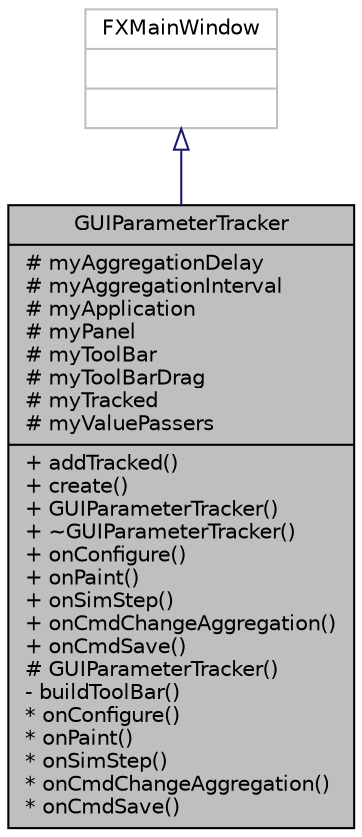 digraph "GUIParameterTracker"
{
  edge [fontname="Helvetica",fontsize="10",labelfontname="Helvetica",labelfontsize="10"];
  node [fontname="Helvetica",fontsize="10",shape=record];
  Node0 [label="{GUIParameterTracker\n|# myAggregationDelay\l# myAggregationInterval\l# myApplication\l# myPanel\l# myToolBar\l# myToolBarDrag\l# myTracked\l# myValuePassers\l|+ addTracked()\l+ create()\l+ GUIParameterTracker()\l+ ~GUIParameterTracker()\l+ onConfigure()\l+ onPaint()\l+ onSimStep()\l+ onCmdChangeAggregation()\l+ onCmdSave()\l# GUIParameterTracker()\l- buildToolBar()\l* onConfigure()\l* onPaint()\l* onSimStep()\l* onCmdChangeAggregation()\l* onCmdSave()\l}",height=0.2,width=0.4,color="black", fillcolor="grey75", style="filled", fontcolor="black"];
  Node1 -> Node0 [dir="back",color="midnightblue",fontsize="10",style="solid",arrowtail="onormal",fontname="Helvetica"];
  Node1 [label="{FXMainWindow\n||}",height=0.2,width=0.4,color="grey75", fillcolor="white", style="filled"];
}

